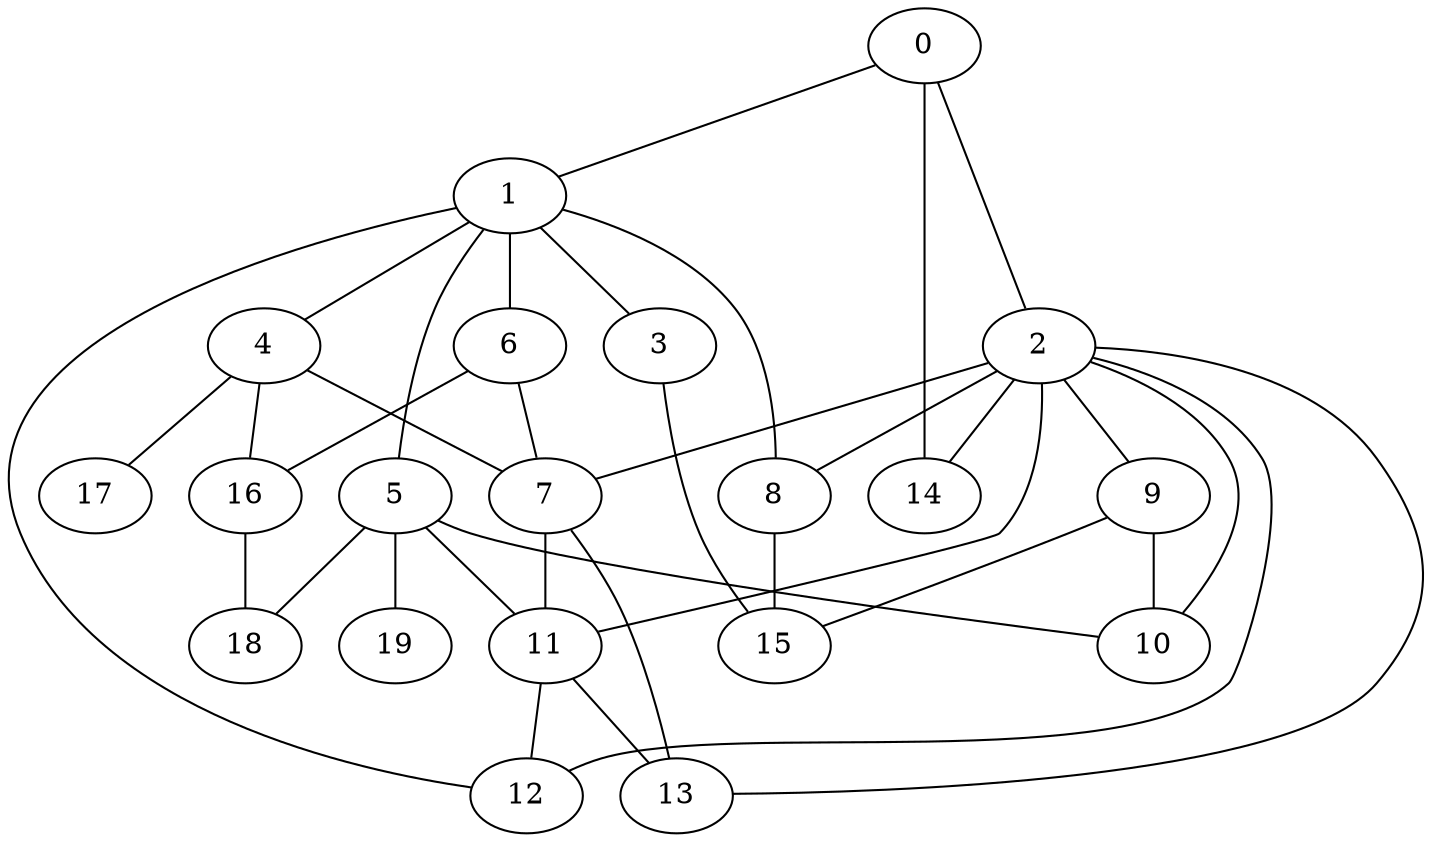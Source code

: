 
graph graphname {
    0 -- 1
0 -- 2
0 -- 14
1 -- 3
1 -- 4
1 -- 5
1 -- 6
1 -- 12
1 -- 8
2 -- 7
2 -- 8
2 -- 9
2 -- 10
2 -- 11
2 -- 12
2 -- 13
2 -- 14
3 -- 15
4 -- 16
4 -- 17
4 -- 7
5 -- 18
5 -- 19
5 -- 10
5 -- 11
6 -- 7
6 -- 16
7 -- 13
7 -- 11
8 -- 15
9 -- 15
9 -- 10
11 -- 12
11 -- 13
16 -- 18

}
